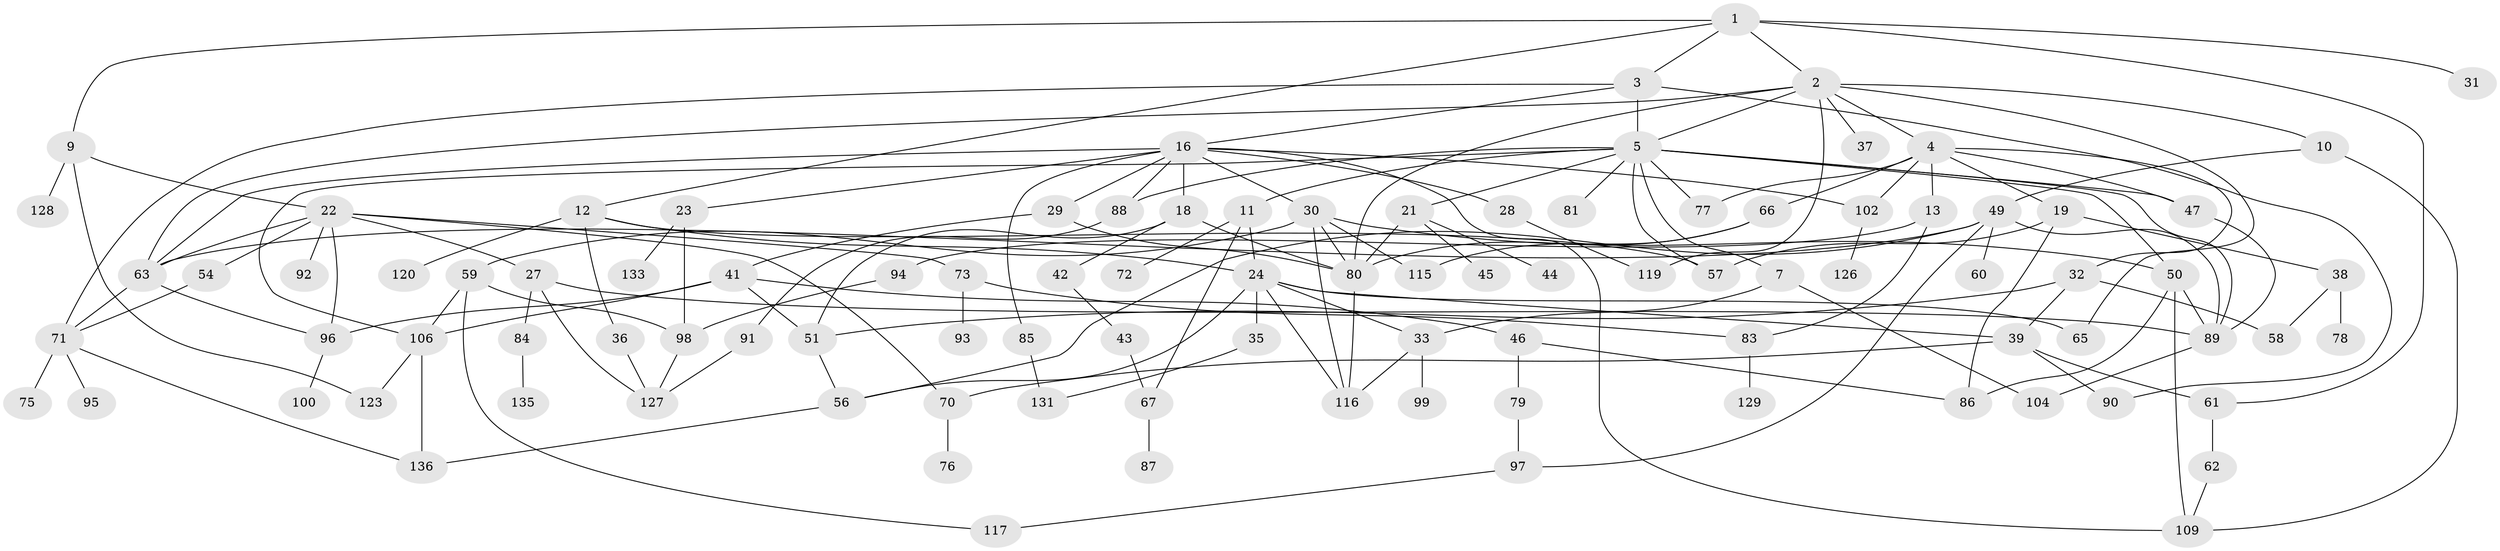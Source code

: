 // original degree distribution, {6: 0.036231884057971016, 8: 0.007246376811594203, 5: 0.06521739130434782, 4: 0.15217391304347827, 10: 0.014492753623188406, 3: 0.2753623188405797, 2: 0.2536231884057971, 1: 0.1956521739130435}
// Generated by graph-tools (version 1.1) at 2025/41/03/06/25 10:41:26]
// undirected, 99 vertices, 160 edges
graph export_dot {
graph [start="1"]
  node [color=gray90,style=filled];
  1;
  2 [super="+26"];
  3 [super="+138"];
  4 [super="+8"];
  5 [super="+6"];
  7;
  9 [super="+14"];
  10 [super="+15"];
  11;
  12 [super="+20"];
  13 [super="+34"];
  16 [super="+17"];
  18 [super="+124"];
  19 [super="+40"];
  21;
  22 [super="+25"];
  23 [super="+48"];
  24 [super="+101"];
  27 [super="+122"];
  28;
  29;
  30 [super="+52"];
  31;
  32;
  33 [super="+108"];
  35;
  36 [super="+82"];
  37;
  38;
  39 [super="+107"];
  41;
  42 [super="+114"];
  43 [super="+110"];
  44;
  45;
  46 [super="+64"];
  47;
  49;
  50 [super="+53"];
  51 [super="+55"];
  54;
  56 [super="+125"];
  57;
  58;
  59 [super="+121"];
  60 [super="+74"];
  61;
  62;
  63 [super="+69"];
  65;
  66;
  67 [super="+68"];
  70;
  71 [super="+130"];
  72;
  73;
  75;
  76;
  77;
  78;
  79;
  80 [super="+103"];
  81;
  83 [super="+111"];
  84;
  85;
  86;
  87;
  88 [super="+132"];
  89 [super="+112"];
  90;
  91;
  92;
  93;
  94;
  95;
  96;
  97 [super="+105"];
  98 [super="+113"];
  99;
  100;
  102;
  104;
  106 [super="+118"];
  109;
  115;
  116 [super="+134"];
  117;
  119;
  120;
  123;
  126;
  127 [super="+137"];
  128;
  129;
  131;
  133;
  135;
  136;
  1 -- 2;
  1 -- 3;
  1 -- 9;
  1 -- 12;
  1 -- 31;
  1 -- 61;
  2 -- 4;
  2 -- 10;
  2 -- 37;
  2 -- 80;
  2 -- 119;
  2 -- 63;
  2 -- 65;
  2 -- 5;
  3 -- 5;
  3 -- 16;
  3 -- 90;
  3 -- 71;
  4 -- 13;
  4 -- 77;
  4 -- 32;
  4 -- 66;
  4 -- 19;
  4 -- 102;
  4 -- 47;
  5 -- 47;
  5 -- 50;
  5 -- 7;
  5 -- 106;
  5 -- 11;
  5 -- 77;
  5 -- 81;
  5 -- 21;
  5 -- 57;
  5 -- 89;
  5 -- 88;
  7 -- 33;
  7 -- 104;
  9 -- 123;
  9 -- 128;
  9 -- 22;
  10 -- 49;
  10 -- 109;
  11 -- 67;
  11 -- 72;
  11 -- 24;
  12 -- 36;
  12 -- 57;
  12 -- 24;
  12 -- 120;
  13 -- 94;
  13 -- 83;
  16 -- 18;
  16 -- 23;
  16 -- 28;
  16 -- 30;
  16 -- 63;
  16 -- 85;
  16 -- 88;
  16 -- 102;
  16 -- 29;
  16 -- 109;
  18 -- 42;
  18 -- 51;
  18 -- 80;
  19 -- 38;
  19 -- 86;
  19 -- 57;
  21 -- 44;
  21 -- 45;
  21 -- 80;
  22 -- 27;
  22 -- 54;
  22 -- 73;
  22 -- 92;
  22 -- 96;
  22 -- 70;
  22 -- 63;
  23 -- 133;
  23 -- 98;
  24 -- 35;
  24 -- 116;
  24 -- 33;
  24 -- 65;
  24 -- 56;
  24 -- 39;
  27 -- 84;
  27 -- 89;
  27 -- 127;
  28 -- 119;
  29 -- 41;
  29 -- 80;
  30 -- 116;
  30 -- 59;
  30 -- 115;
  30 -- 80;
  30 -- 50;
  32 -- 39;
  32 -- 58;
  32 -- 51;
  33 -- 99;
  33 -- 116;
  35 -- 131;
  36 -- 127;
  38 -- 58;
  38 -- 78;
  39 -- 61;
  39 -- 90;
  39 -- 70;
  41 -- 46;
  41 -- 51;
  41 -- 106;
  41 -- 96;
  42 -- 43;
  43 -- 67;
  46 -- 79;
  46 -- 86;
  47 -- 89;
  49 -- 56;
  49 -- 60;
  49 -- 89;
  49 -- 97;
  49 -- 63;
  50 -- 86;
  50 -- 89;
  50 -- 109;
  51 -- 56;
  54 -- 71;
  56 -- 136;
  59 -- 98;
  59 -- 117;
  59 -- 106;
  61 -- 62;
  62 -- 109;
  63 -- 71;
  63 -- 96;
  66 -- 115;
  66 -- 80;
  67 -- 87;
  70 -- 76;
  71 -- 75;
  71 -- 95;
  71 -- 136;
  73 -- 83;
  73 -- 93;
  79 -- 97;
  80 -- 116;
  83 -- 129;
  84 -- 135;
  85 -- 131;
  88 -- 91;
  89 -- 104;
  91 -- 127;
  94 -- 98;
  96 -- 100;
  97 -- 117;
  98 -- 127;
  102 -- 126;
  106 -- 136;
  106 -- 123;
}

